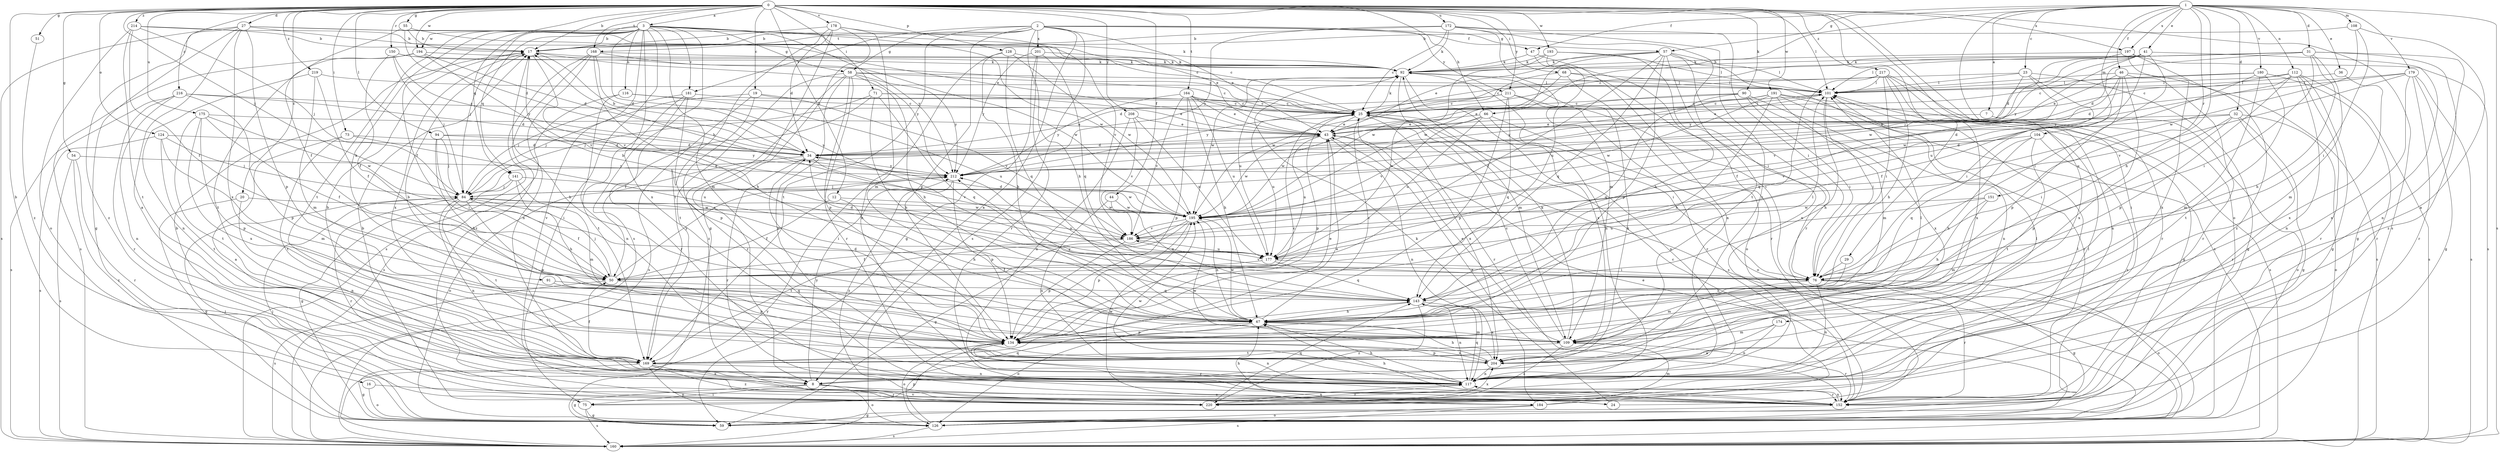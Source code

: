 strict digraph  {
0;
1;
2;
3;
7;
8;
12;
16;
17;
19;
20;
23;
24;
25;
27;
29;
31;
32;
34;
36;
41;
43;
44;
46;
47;
50;
51;
54;
55;
57;
58;
59;
66;
67;
68;
71;
73;
75;
76;
84;
90;
91;
92;
94;
101;
104;
108;
109;
112;
116;
117;
124;
126;
128;
134;
141;
143;
150;
151;
152;
160;
164;
168;
169;
172;
174;
175;
177;
178;
179;
180;
181;
184;
186;
191;
193;
194;
195;
197;
201;
204;
208;
211;
212;
214;
216;
217;
219;
220;
0 -> 3  [label=a];
0 -> 12  [label=b];
0 -> 16  [label=b];
0 -> 17  [label=b];
0 -> 19  [label=c];
0 -> 20  [label=c];
0 -> 27  [label=d];
0 -> 29  [label=d];
0 -> 44  [label=f];
0 -> 51  [label=g];
0 -> 54  [label=g];
0 -> 55  [label=g];
0 -> 66  [label=h];
0 -> 68  [label=i];
0 -> 71  [label=i];
0 -> 73  [label=i];
0 -> 75  [label=i];
0 -> 84  [label=j];
0 -> 90  [label=k];
0 -> 94  [label=l];
0 -> 101  [label=l];
0 -> 124  [label=o];
0 -> 128  [label=p];
0 -> 141  [label=q];
0 -> 150  [label=r];
0 -> 160  [label=s];
0 -> 164  [label=t];
0 -> 168  [label=t];
0 -> 172  [label=u];
0 -> 174  [label=u];
0 -> 175  [label=u];
0 -> 178  [label=v];
0 -> 191  [label=w];
0 -> 193  [label=w];
0 -> 194  [label=w];
0 -> 197  [label=x];
0 -> 208  [label=y];
0 -> 211  [label=y];
0 -> 214  [label=z];
0 -> 216  [label=z];
0 -> 217  [label=z];
0 -> 219  [label=z];
1 -> 7  [label=a];
1 -> 23  [label=c];
1 -> 31  [label=d];
1 -> 32  [label=d];
1 -> 36  [label=e];
1 -> 41  [label=e];
1 -> 46  [label=f];
1 -> 47  [label=f];
1 -> 57  [label=g];
1 -> 66  [label=h];
1 -> 67  [label=h];
1 -> 104  [label=m];
1 -> 108  [label=m];
1 -> 112  [label=n];
1 -> 126  [label=o];
1 -> 151  [label=r];
1 -> 160  [label=s];
1 -> 179  [label=v];
1 -> 180  [label=v];
1 -> 197  [label=x];
2 -> 8  [label=a];
2 -> 17  [label=b];
2 -> 43  [label=e];
2 -> 47  [label=f];
2 -> 57  [label=g];
2 -> 58  [label=g];
2 -> 67  [label=h];
2 -> 134  [label=p];
2 -> 160  [label=s];
2 -> 168  [label=t];
2 -> 169  [label=t];
2 -> 181  [label=v];
2 -> 201  [label=x];
2 -> 211  [label=y];
3 -> 17  [label=b];
3 -> 50  [label=f];
3 -> 58  [label=g];
3 -> 75  [label=i];
3 -> 84  [label=j];
3 -> 91  [label=k];
3 -> 92  [label=k];
3 -> 109  [label=m];
3 -> 116  [label=n];
3 -> 141  [label=q];
3 -> 160  [label=s];
3 -> 169  [label=t];
3 -> 177  [label=u];
3 -> 181  [label=v];
3 -> 184  [label=v];
3 -> 194  [label=w];
3 -> 195  [label=w];
3 -> 204  [label=x];
3 -> 212  [label=y];
7 -> 43  [label=e];
7 -> 126  [label=o];
8 -> 24  [label=c];
8 -> 59  [label=g];
8 -> 75  [label=i];
8 -> 92  [label=k];
8 -> 126  [label=o];
8 -> 184  [label=v];
8 -> 212  [label=y];
12 -> 50  [label=f];
12 -> 67  [label=h];
12 -> 195  [label=w];
16 -> 126  [label=o];
16 -> 152  [label=r];
17 -> 92  [label=k];
17 -> 186  [label=v];
17 -> 204  [label=x];
17 -> 212  [label=y];
19 -> 25  [label=c];
19 -> 84  [label=j];
19 -> 152  [label=r];
19 -> 160  [label=s];
19 -> 186  [label=v];
20 -> 59  [label=g];
20 -> 117  [label=n];
20 -> 195  [label=w];
23 -> 25  [label=c];
23 -> 50  [label=f];
23 -> 59  [label=g];
23 -> 76  [label=i];
23 -> 101  [label=l];
23 -> 212  [label=y];
24 -> 67  [label=h];
24 -> 92  [label=k];
24 -> 101  [label=l];
25 -> 43  [label=e];
25 -> 76  [label=i];
25 -> 92  [label=k];
25 -> 101  [label=l];
25 -> 134  [label=p];
25 -> 152  [label=r];
25 -> 177  [label=u];
25 -> 204  [label=x];
27 -> 8  [label=a];
27 -> 17  [label=b];
27 -> 25  [label=c];
27 -> 43  [label=e];
27 -> 59  [label=g];
27 -> 134  [label=p];
27 -> 160  [label=s];
27 -> 204  [label=x];
27 -> 220  [label=z];
29 -> 67  [label=h];
29 -> 76  [label=i];
31 -> 25  [label=c];
31 -> 34  [label=d];
31 -> 67  [label=h];
31 -> 76  [label=i];
31 -> 92  [label=k];
31 -> 101  [label=l];
31 -> 109  [label=m];
31 -> 117  [label=n];
31 -> 220  [label=z];
32 -> 43  [label=e];
32 -> 59  [label=g];
32 -> 76  [label=i];
32 -> 126  [label=o];
32 -> 134  [label=p];
32 -> 152  [label=r];
32 -> 186  [label=v];
34 -> 17  [label=b];
34 -> 126  [label=o];
34 -> 152  [label=r];
34 -> 186  [label=v];
34 -> 212  [label=y];
36 -> 101  [label=l];
36 -> 204  [label=x];
41 -> 34  [label=d];
41 -> 59  [label=g];
41 -> 76  [label=i];
41 -> 92  [label=k];
41 -> 177  [label=u];
41 -> 195  [label=w];
41 -> 212  [label=y];
43 -> 34  [label=d];
43 -> 117  [label=n];
43 -> 177  [label=u];
43 -> 195  [label=w];
44 -> 117  [label=n];
44 -> 143  [label=q];
44 -> 195  [label=w];
46 -> 43  [label=e];
46 -> 50  [label=f];
46 -> 101  [label=l];
46 -> 134  [label=p];
46 -> 152  [label=r];
46 -> 160  [label=s];
46 -> 186  [label=v];
46 -> 204  [label=x];
47 -> 67  [label=h];
47 -> 92  [label=k];
47 -> 177  [label=u];
50 -> 84  [label=j];
50 -> 143  [label=q];
50 -> 160  [label=s];
50 -> 212  [label=y];
51 -> 220  [label=z];
54 -> 152  [label=r];
54 -> 160  [label=s];
54 -> 212  [label=y];
54 -> 220  [label=z];
55 -> 17  [label=b];
55 -> 34  [label=d];
55 -> 43  [label=e];
55 -> 50  [label=f];
57 -> 43  [label=e];
57 -> 50  [label=f];
57 -> 92  [label=k];
57 -> 101  [label=l];
57 -> 117  [label=n];
57 -> 134  [label=p];
57 -> 143  [label=q];
57 -> 152  [label=r];
57 -> 160  [label=s];
57 -> 195  [label=w];
58 -> 25  [label=c];
58 -> 67  [label=h];
58 -> 101  [label=l];
58 -> 117  [label=n];
58 -> 134  [label=p];
58 -> 152  [label=r];
58 -> 169  [label=t];
58 -> 212  [label=y];
58 -> 220  [label=z];
59 -> 84  [label=j];
66 -> 43  [label=e];
66 -> 117  [label=n];
66 -> 126  [label=o];
66 -> 177  [label=u];
66 -> 186  [label=v];
66 -> 195  [label=w];
67 -> 25  [label=c];
67 -> 109  [label=m];
67 -> 126  [label=o];
67 -> 134  [label=p];
67 -> 195  [label=w];
67 -> 212  [label=y];
68 -> 101  [label=l];
68 -> 126  [label=o];
68 -> 152  [label=r];
68 -> 177  [label=u];
68 -> 195  [label=w];
71 -> 25  [label=c];
71 -> 43  [label=e];
71 -> 50  [label=f];
71 -> 67  [label=h];
71 -> 84  [label=j];
71 -> 143  [label=q];
73 -> 8  [label=a];
73 -> 34  [label=d];
73 -> 169  [label=t];
73 -> 177  [label=u];
75 -> 17  [label=b];
75 -> 59  [label=g];
75 -> 143  [label=q];
75 -> 160  [label=s];
76 -> 59  [label=g];
76 -> 109  [label=m];
76 -> 117  [label=n];
76 -> 126  [label=o];
76 -> 152  [label=r];
76 -> 186  [label=v];
76 -> 212  [label=y];
84 -> 43  [label=e];
84 -> 50  [label=f];
84 -> 76  [label=i];
84 -> 117  [label=n];
84 -> 134  [label=p];
84 -> 152  [label=r];
84 -> 169  [label=t];
84 -> 195  [label=w];
90 -> 25  [label=c];
90 -> 43  [label=e];
90 -> 76  [label=i];
90 -> 143  [label=q];
90 -> 152  [label=r];
90 -> 204  [label=x];
91 -> 134  [label=p];
91 -> 143  [label=q];
92 -> 101  [label=l];
92 -> 109  [label=m];
92 -> 117  [label=n];
92 -> 177  [label=u];
92 -> 195  [label=w];
92 -> 204  [label=x];
94 -> 34  [label=d];
94 -> 67  [label=h];
94 -> 76  [label=i];
94 -> 84  [label=j];
94 -> 212  [label=y];
101 -> 25  [label=c];
101 -> 43  [label=e];
101 -> 67  [label=h];
101 -> 76  [label=i];
104 -> 34  [label=d];
104 -> 67  [label=h];
104 -> 143  [label=q];
104 -> 169  [label=t];
104 -> 220  [label=z];
108 -> 8  [label=a];
108 -> 17  [label=b];
108 -> 76  [label=i];
108 -> 195  [label=w];
109 -> 17  [label=b];
109 -> 25  [label=c];
109 -> 43  [label=e];
109 -> 92  [label=k];
109 -> 152  [label=r];
109 -> 169  [label=t];
109 -> 220  [label=z];
112 -> 25  [label=c];
112 -> 59  [label=g];
112 -> 101  [label=l];
112 -> 117  [label=n];
112 -> 134  [label=p];
112 -> 152  [label=r];
112 -> 160  [label=s];
112 -> 212  [label=y];
116 -> 25  [label=c];
116 -> 117  [label=n];
116 -> 160  [label=s];
116 -> 177  [label=u];
117 -> 67  [label=h];
117 -> 101  [label=l];
117 -> 143  [label=q];
117 -> 152  [label=r];
117 -> 195  [label=w];
117 -> 220  [label=z];
124 -> 34  [label=d];
124 -> 84  [label=j];
124 -> 109  [label=m];
124 -> 160  [label=s];
124 -> 169  [label=t];
126 -> 43  [label=e];
126 -> 84  [label=j];
126 -> 134  [label=p];
126 -> 160  [label=s];
128 -> 67  [label=h];
128 -> 92  [label=k];
128 -> 117  [label=n];
128 -> 143  [label=q];
128 -> 195  [label=w];
134 -> 17  [label=b];
134 -> 25  [label=c];
134 -> 34  [label=d];
134 -> 43  [label=e];
134 -> 101  [label=l];
134 -> 117  [label=n];
134 -> 126  [label=o];
134 -> 152  [label=r];
134 -> 204  [label=x];
141 -> 59  [label=g];
141 -> 67  [label=h];
141 -> 84  [label=j];
141 -> 109  [label=m];
141 -> 195  [label=w];
143 -> 67  [label=h];
143 -> 101  [label=l];
143 -> 117  [label=n];
143 -> 204  [label=x];
143 -> 220  [label=z];
150 -> 25  [label=c];
150 -> 50  [label=f];
150 -> 84  [label=j];
150 -> 92  [label=k];
150 -> 212  [label=y];
151 -> 67  [label=h];
151 -> 109  [label=m];
151 -> 177  [label=u];
151 -> 195  [label=w];
152 -> 59  [label=g];
152 -> 67  [label=h];
152 -> 117  [label=n];
160 -> 212  [label=y];
164 -> 25  [label=c];
164 -> 43  [label=e];
164 -> 67  [label=h];
164 -> 134  [label=p];
164 -> 160  [label=s];
164 -> 177  [label=u];
164 -> 186  [label=v];
164 -> 212  [label=y];
168 -> 34  [label=d];
168 -> 67  [label=h];
168 -> 92  [label=k];
168 -> 117  [label=n];
168 -> 160  [label=s];
168 -> 195  [label=w];
168 -> 220  [label=z];
169 -> 8  [label=a];
169 -> 17  [label=b];
169 -> 43  [label=e];
169 -> 50  [label=f];
169 -> 59  [label=g];
169 -> 117  [label=n];
169 -> 126  [label=o];
169 -> 220  [label=z];
172 -> 17  [label=b];
172 -> 25  [label=c];
172 -> 76  [label=i];
172 -> 92  [label=k];
172 -> 109  [label=m];
172 -> 169  [label=t];
172 -> 204  [label=x];
172 -> 212  [label=y];
174 -> 8  [label=a];
174 -> 109  [label=m];
174 -> 117  [label=n];
175 -> 43  [label=e];
175 -> 50  [label=f];
175 -> 134  [label=p];
175 -> 169  [label=t];
175 -> 195  [label=w];
175 -> 204  [label=x];
177 -> 17  [label=b];
177 -> 34  [label=d];
177 -> 50  [label=f];
177 -> 76  [label=i];
177 -> 143  [label=q];
178 -> 8  [label=a];
178 -> 17  [label=b];
178 -> 34  [label=d];
178 -> 59  [label=g];
178 -> 109  [label=m];
178 -> 169  [label=t];
178 -> 186  [label=v];
179 -> 34  [label=d];
179 -> 59  [label=g];
179 -> 101  [label=l];
179 -> 152  [label=r];
179 -> 160  [label=s];
179 -> 186  [label=v];
179 -> 204  [label=x];
180 -> 25  [label=c];
180 -> 101  [label=l];
180 -> 109  [label=m];
180 -> 152  [label=r];
180 -> 169  [label=t];
180 -> 195  [label=w];
181 -> 25  [label=c];
181 -> 84  [label=j];
181 -> 134  [label=p];
181 -> 152  [label=r];
181 -> 169  [label=t];
184 -> 25  [label=c];
184 -> 43  [label=e];
184 -> 109  [label=m];
184 -> 126  [label=o];
184 -> 160  [label=s];
184 -> 195  [label=w];
186 -> 50  [label=f];
186 -> 134  [label=p];
186 -> 177  [label=u];
191 -> 25  [label=c];
191 -> 59  [label=g];
191 -> 67  [label=h];
191 -> 109  [label=m];
191 -> 117  [label=n];
191 -> 160  [label=s];
191 -> 195  [label=w];
191 -> 212  [label=y];
193 -> 76  [label=i];
193 -> 92  [label=k];
193 -> 101  [label=l];
193 -> 117  [label=n];
193 -> 195  [label=w];
194 -> 34  [label=d];
194 -> 92  [label=k];
194 -> 160  [label=s];
194 -> 169  [label=t];
194 -> 186  [label=v];
195 -> 17  [label=b];
195 -> 34  [label=d];
195 -> 59  [label=g];
195 -> 67  [label=h];
195 -> 134  [label=p];
195 -> 169  [label=t];
195 -> 186  [label=v];
197 -> 84  [label=j];
197 -> 92  [label=k];
197 -> 160  [label=s];
197 -> 204  [label=x];
197 -> 220  [label=z];
201 -> 59  [label=g];
201 -> 92  [label=k];
201 -> 143  [label=q];
201 -> 152  [label=r];
201 -> 212  [label=y];
204 -> 67  [label=h];
204 -> 117  [label=n];
204 -> 134  [label=p];
204 -> 195  [label=w];
208 -> 43  [label=e];
208 -> 117  [label=n];
208 -> 177  [label=u];
208 -> 186  [label=v];
211 -> 25  [label=c];
211 -> 76  [label=i];
211 -> 134  [label=p];
211 -> 143  [label=q];
211 -> 152  [label=r];
211 -> 212  [label=y];
212 -> 84  [label=j];
212 -> 134  [label=p];
212 -> 220  [label=z];
214 -> 17  [label=b];
214 -> 25  [label=c];
214 -> 50  [label=f];
214 -> 84  [label=j];
214 -> 126  [label=o];
214 -> 169  [label=t];
216 -> 25  [label=c];
216 -> 34  [label=d];
216 -> 117  [label=n];
216 -> 134  [label=p];
216 -> 152  [label=r];
216 -> 160  [label=s];
217 -> 34  [label=d];
217 -> 67  [label=h];
217 -> 76  [label=i];
217 -> 101  [label=l];
217 -> 117  [label=n];
217 -> 143  [label=q];
217 -> 152  [label=r];
217 -> 204  [label=x];
219 -> 50  [label=f];
219 -> 101  [label=l];
219 -> 109  [label=m];
219 -> 117  [label=n];
220 -> 17  [label=b];
220 -> 101  [label=l];
220 -> 117  [label=n];
220 -> 143  [label=q];
220 -> 204  [label=x];
}
